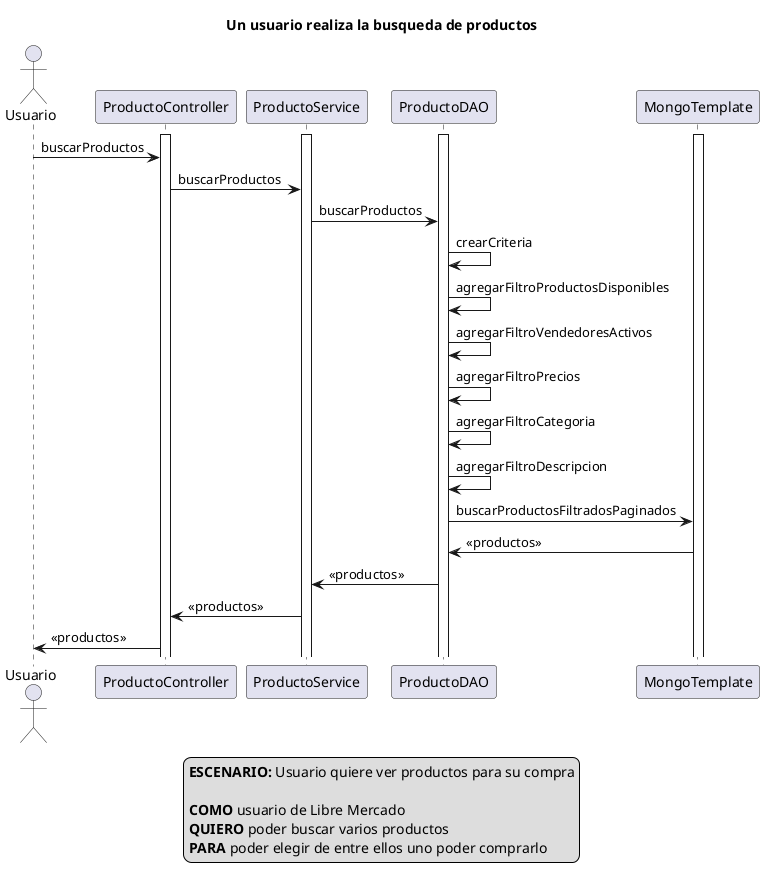 @startuml
actor Usuario
activate ProductoController
activate ProductoService
activate ProductoDAO
activate MongoTemplate

title Un usuario realiza la busqueda de productos

Usuario -> ProductoController: buscarProductos

ProductoController -> ProductoService: buscarProductos

ProductoService -> ProductoDAO: buscarProductos

ProductoDAO -> ProductoDAO: crearCriteria

ProductoDAO -> ProductoDAO: agregarFiltroProductosDisponibles

ProductoDAO -> ProductoDAO: agregarFiltroVendedoresActivos

ProductoDAO -> ProductoDAO: agregarFiltroPrecios

ProductoDAO -> ProductoDAO: agregarFiltroCategoria

ProductoDAO -> ProductoDAO: agregarFiltroDescripcion

ProductoDAO -> MongoTemplate: buscarProductosFiltradosPaginados

MongoTemplate -> ProductoDAO: <<productos>>

ProductoDAO -> ProductoService: <<productos>>

ProductoService -> ProductoController: <<productos>>

ProductoController -> Usuario: <<productos>>

legend
<b>ESCENARIO:</b> Usuario quiere ver productos para su compra

<b>COMO</b> usuario de Libre Mercado 
<b>QUIERO</b> poder buscar varios productos
<b>PARA</b> poder elegir de entre ellos uno poder comprarlo
end legend

@enduml